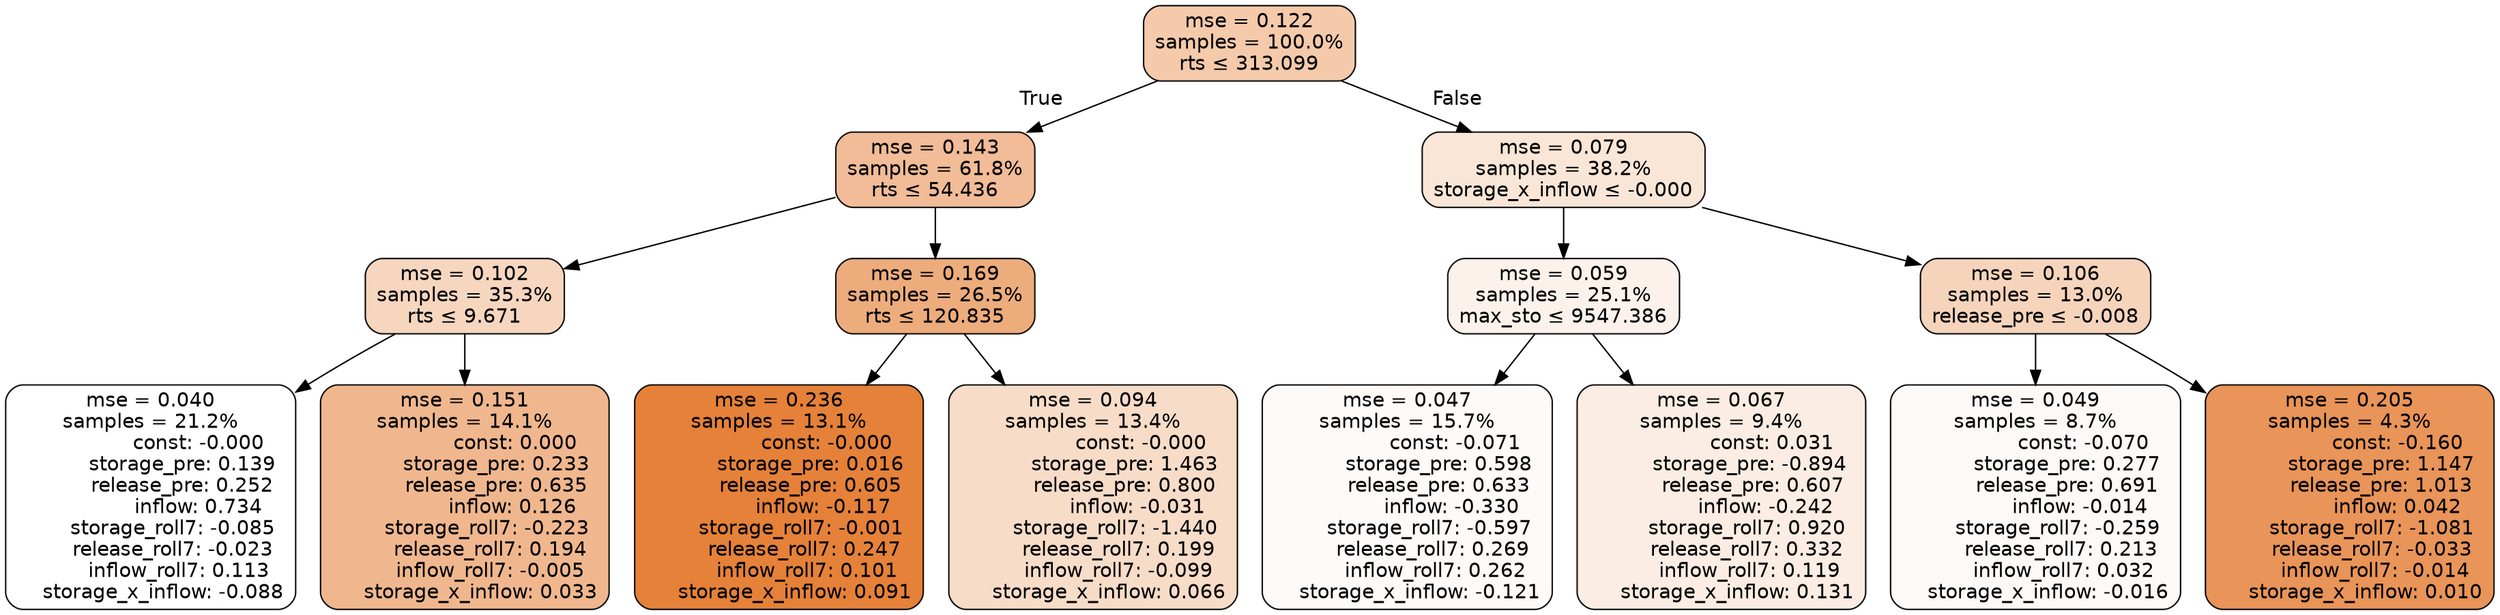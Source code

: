 digraph tree {
bgcolor="transparent"
node [shape=rectangle, style="filled, rounded", color="black", fontname=helvetica] ;
edge [fontname=helvetica] ;
	"0" [label="mse = 0.122
samples = 100.0%
rts &le; 313.099", fillcolor="#f4caab"]
	"1" [label="mse = 0.143
samples = 61.8%
rts &le; 54.436", fillcolor="#f1bc97"]
	"2" [label="mse = 0.102
samples = 35.3%
rts &le; 9.671", fillcolor="#f6d6bf"]
	"3" [label="mse = 0.040
samples = 21.2%
               const: -0.000
          storage_pre: 0.139
          release_pre: 0.252
               inflow: 0.734
       storage_roll7: -0.085
       release_roll7: -0.023
         inflow_roll7: 0.113
    storage_x_inflow: -0.088", fillcolor="#ffffff"]
	"4" [label="mse = 0.151
samples = 14.1%
                const: 0.000
          storage_pre: 0.233
          release_pre: 0.635
               inflow: 0.126
       storage_roll7: -0.223
        release_roll7: 0.194
        inflow_roll7: -0.005
     storage_x_inflow: 0.033", fillcolor="#f0b78e"]
	"5" [label="mse = 0.169
samples = 26.5%
rts &le; 120.835", fillcolor="#edac7c"]
	"6" [label="mse = 0.236
samples = 13.1%
               const: -0.000
          storage_pre: 0.016
          release_pre: 0.605
              inflow: -0.117
       storage_roll7: -0.001
        release_roll7: 0.247
         inflow_roll7: 0.101
     storage_x_inflow: 0.091", fillcolor="#e58139"]
	"7" [label="mse = 0.094
samples = 13.4%
               const: -0.000
          storage_pre: 1.463
          release_pre: 0.800
              inflow: -0.031
       storage_roll7: -1.440
        release_roll7: 0.199
        inflow_roll7: -0.099
     storage_x_inflow: 0.066", fillcolor="#f7dcc8"]
	"8" [label="mse = 0.079
samples = 38.2%
storage_x_inflow &le; -0.000", fillcolor="#f9e6d7"]
	"9" [label="mse = 0.059
samples = 25.1%
max_sto &le; 9547.386", fillcolor="#fcf2eb"]
	"10" [label="mse = 0.047
samples = 15.7%
               const: -0.071
          storage_pre: 0.598
          release_pre: 0.633
              inflow: -0.330
       storage_roll7: -0.597
        release_roll7: 0.269
         inflow_roll7: 0.262
    storage_x_inflow: -0.121", fillcolor="#fefaf7"]
	"11" [label="mse = 0.067
samples = 9.4%
                const: 0.031
         storage_pre: -0.894
          release_pre: 0.607
              inflow: -0.242
        storage_roll7: 0.920
        release_roll7: 0.332
         inflow_roll7: 0.119
     storage_x_inflow: 0.131", fillcolor="#fbede3"]
	"12" [label="mse = 0.106
samples = 13.0%
release_pre &le; -0.008", fillcolor="#f6d4bc"]
	"13" [label="mse = 0.049
samples = 8.7%
               const: -0.070
          storage_pre: 0.277
          release_pre: 0.691
              inflow: -0.014
       storage_roll7: -0.259
        release_roll7: 0.213
         inflow_roll7: 0.032
    storage_x_inflow: -0.016", fillcolor="#fdf9f6"]
	"14" [label="mse = 0.205
samples = 4.3%
               const: -0.160
          storage_pre: 1.147
          release_pre: 1.013
               inflow: 0.042
       storage_roll7: -1.081
       release_roll7: -0.033
        inflow_roll7: -0.014
     storage_x_inflow: 0.010", fillcolor="#e99458"]

	"0" -> "1" [labeldistance=2.5, labelangle=45, headlabel="True"]
	"1" -> "2"
	"2" -> "3"
	"2" -> "4"
	"1" -> "5"
	"5" -> "6"
	"5" -> "7"
	"0" -> "8" [labeldistance=2.5, labelangle=-45, headlabel="False"]
	"8" -> "9"
	"9" -> "10"
	"9" -> "11"
	"8" -> "12"
	"12" -> "13"
	"12" -> "14"
}